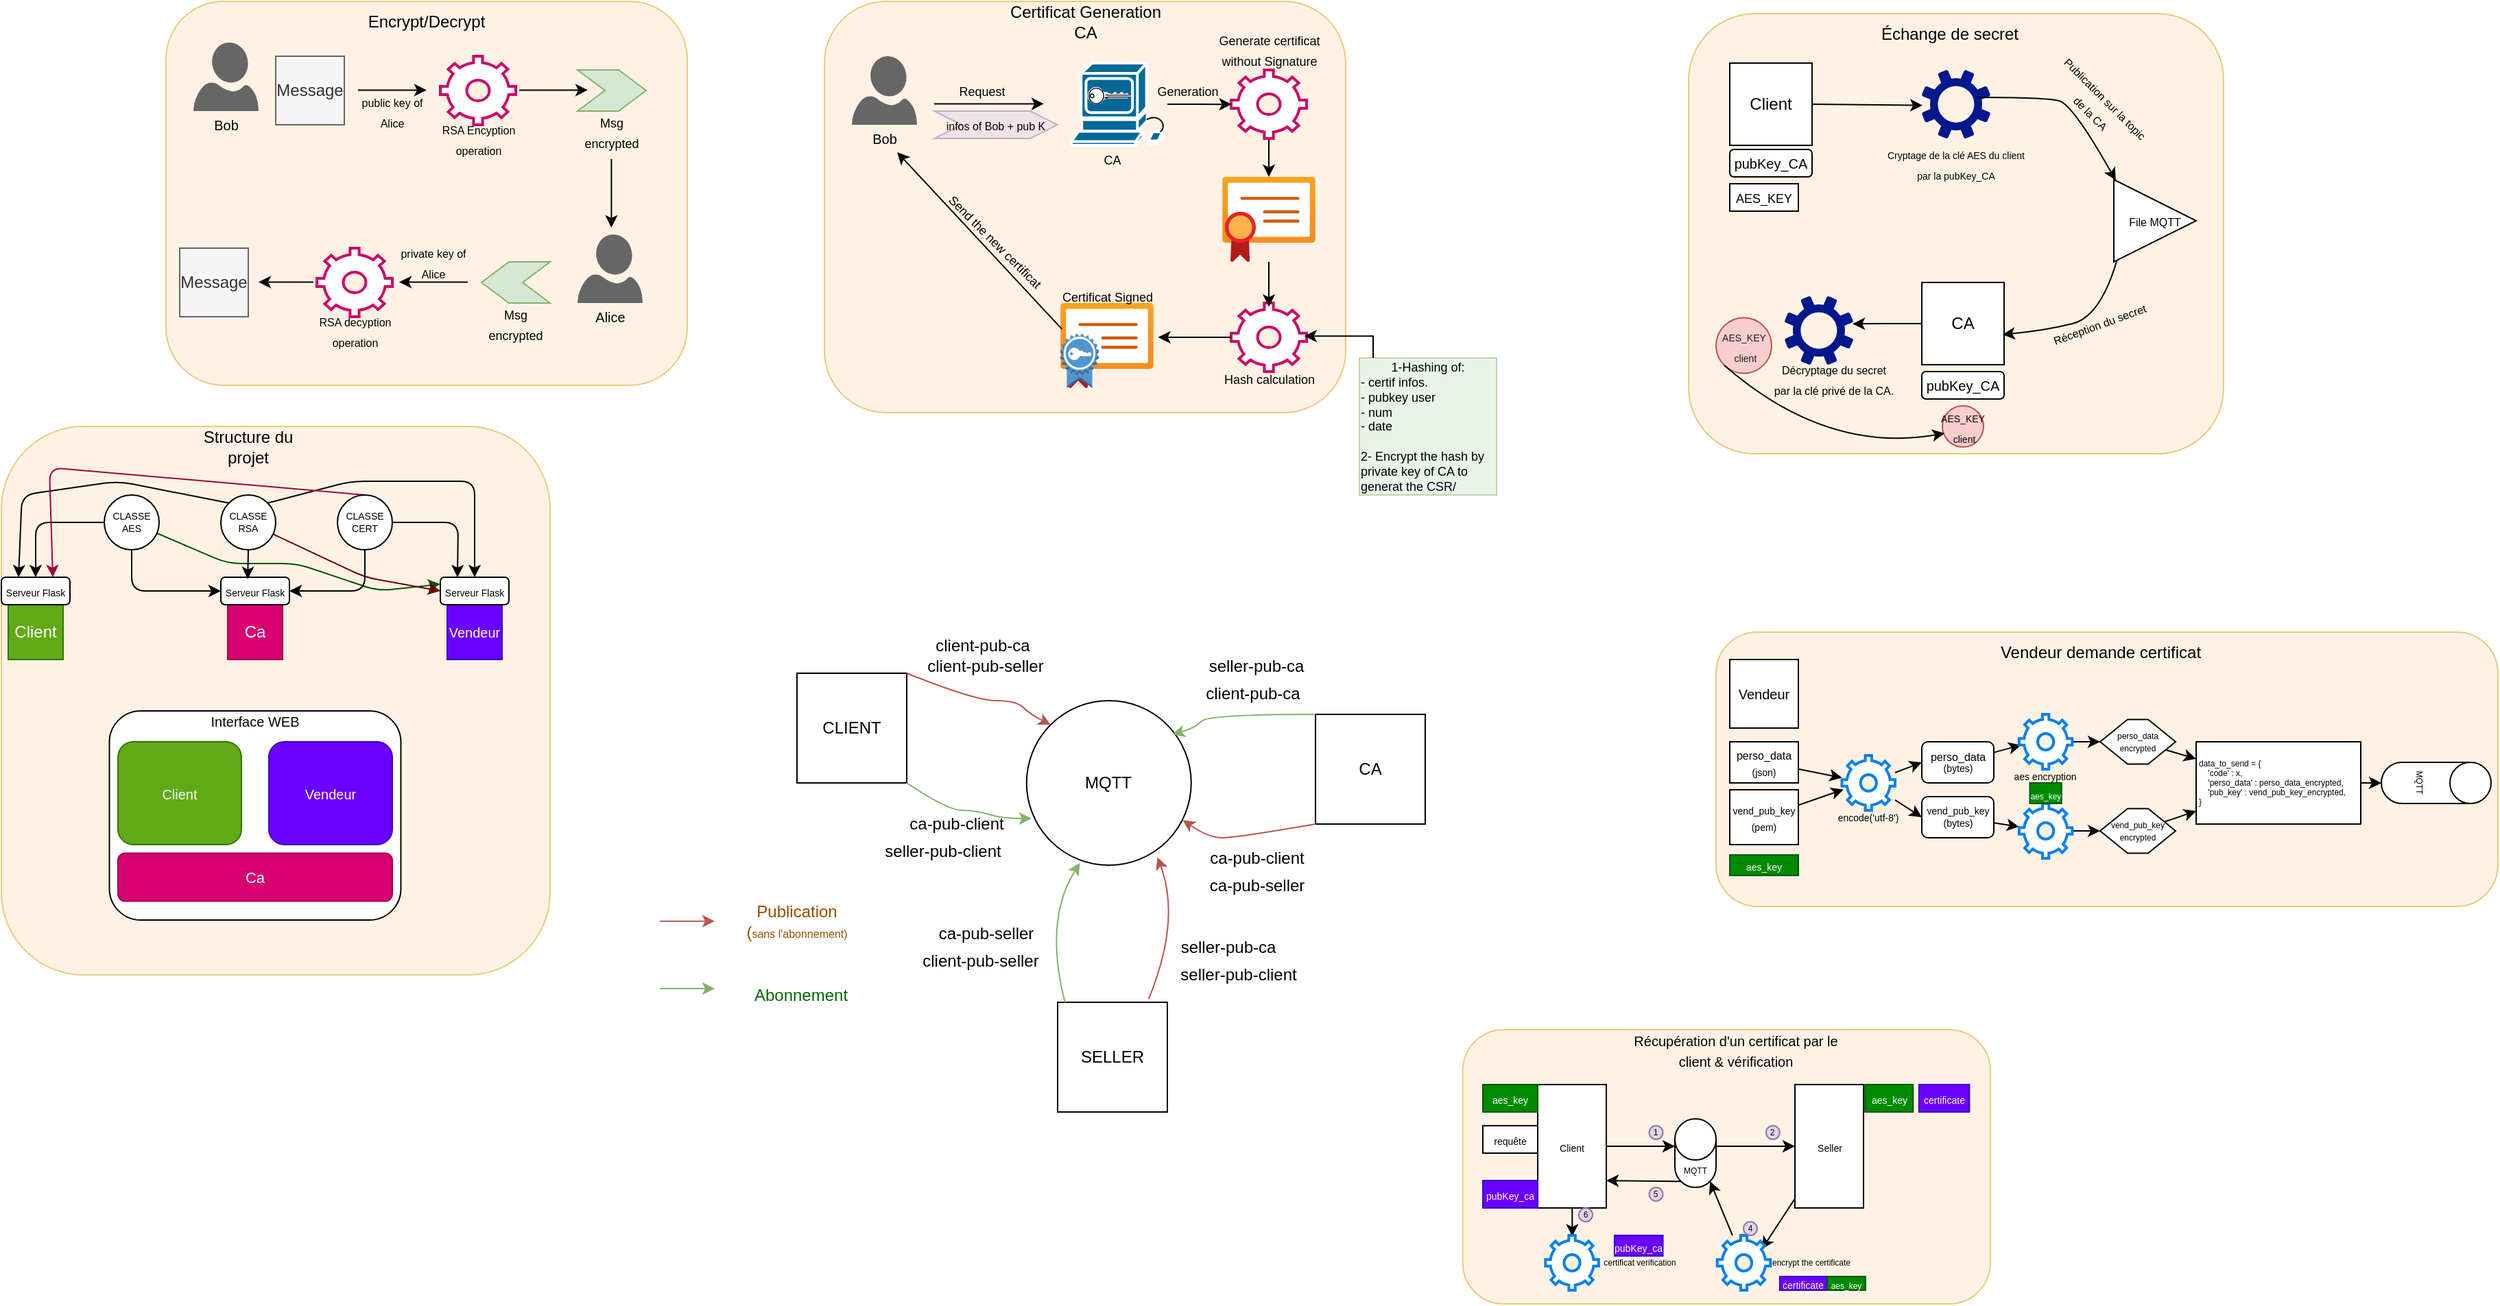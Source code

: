 <mxfile>
    <diagram name="Page-1" id="i0Og0DgrA8-Swl__wC8m">
        <mxGraphModel dx="571" dy="392" grid="1" gridSize="10" guides="1" tooltips="1" connect="1" arrows="1" fold="1" page="1" pageScale="1" pageWidth="850" pageHeight="1100" math="0" shadow="0">
            <root>
                <mxCell id="0"/>
                <mxCell id="1" parent="0"/>
                <mxCell id="gQTu4yViG4mN7dmzVnCT-1" value="" style="rounded=1;whiteSpace=wrap;html=1;fillColor=#ffe6cc;strokeColor=#d79b00;opacity=50;" parent="1" vertex="1">
                    <mxGeometry x="160" y="80" width="380" height="280" as="geometry"/>
                </mxCell>
                <mxCell id="gQTu4yViG4mN7dmzVnCT-2" value="Encrypt/Decrypt" style="text;html=1;align=center;verticalAlign=middle;whiteSpace=wrap;rounded=0;" parent="1" vertex="1">
                    <mxGeometry x="305" y="80" width="90" height="30" as="geometry"/>
                </mxCell>
                <mxCell id="gQTu4yViG4mN7dmzVnCT-7" value="" style="group" parent="1" vertex="1" connectable="0">
                    <mxGeometry x="460" y="250" width="47.5" height="70" as="geometry"/>
                </mxCell>
                <mxCell id="gQTu4yViG4mN7dmzVnCT-3" value="" style="verticalLabelPosition=bottom;html=1;verticalAlign=top;align=center;strokeColor=none;fillColor=#666666;shape=mxgraph.azure.user;" parent="gQTu4yViG4mN7dmzVnCT-7" vertex="1">
                    <mxGeometry width="47.5" height="50" as="geometry"/>
                </mxCell>
                <mxCell id="gQTu4yViG4mN7dmzVnCT-6" value="&lt;font style=&quot;font-size: 10px;&quot;&gt;Alice&lt;/font&gt;" style="text;html=1;align=center;verticalAlign=middle;whiteSpace=wrap;rounded=0;" parent="gQTu4yViG4mN7dmzVnCT-7" vertex="1">
                    <mxGeometry x="11" y="50" width="26.25" height="20" as="geometry"/>
                </mxCell>
                <mxCell id="gQTu4yViG4mN7dmzVnCT-8" value="" style="group" parent="1" vertex="1" connectable="0">
                    <mxGeometry x="180" y="110" width="47.5" height="70" as="geometry"/>
                </mxCell>
                <mxCell id="gQTu4yViG4mN7dmzVnCT-4" value="" style="verticalLabelPosition=bottom;html=1;verticalAlign=top;align=center;strokeColor=none;fillColor=#666666;shape=mxgraph.azure.user;" parent="gQTu4yViG4mN7dmzVnCT-8" vertex="1">
                    <mxGeometry width="47.5" height="50" as="geometry"/>
                </mxCell>
                <mxCell id="gQTu4yViG4mN7dmzVnCT-5" value="&lt;font style=&quot;font-size: 10px;&quot;&gt;Bob&lt;/font&gt;" style="text;html=1;align=center;verticalAlign=middle;whiteSpace=wrap;rounded=0;" parent="gQTu4yViG4mN7dmzVnCT-8" vertex="1">
                    <mxGeometry x="10.63" y="50" width="26.25" height="20" as="geometry"/>
                </mxCell>
                <mxCell id="gQTu4yViG4mN7dmzVnCT-12" value="Message" style="whiteSpace=wrap;html=1;aspect=fixed;fillColor=#f5f5f5;fontColor=#333333;strokeColor=#666666;" parent="1" vertex="1">
                    <mxGeometry x="240" y="120" width="50" height="50" as="geometry"/>
                </mxCell>
                <mxCell id="gQTu4yViG4mN7dmzVnCT-13" value="" style="endArrow=classic;html=1;rounded=0;" parent="1" edge="1">
                    <mxGeometry width="50" height="50" relative="1" as="geometry">
                        <mxPoint x="300" y="144.71" as="sourcePoint"/>
                        <mxPoint x="350" y="144.71" as="targetPoint"/>
                    </mxGeometry>
                </mxCell>
                <mxCell id="gQTu4yViG4mN7dmzVnCT-16" value="&lt;font style=&quot;font-size: 8px;&quot;&gt;public key of Alice&lt;/font&gt;" style="text;html=1;align=center;verticalAlign=middle;whiteSpace=wrap;rounded=0;" parent="1" vertex="1">
                    <mxGeometry x="300" y="150" width="50" height="20" as="geometry"/>
                </mxCell>
                <mxCell id="gQTu4yViG4mN7dmzVnCT-17" value="" style="html=1;verticalLabelPosition=bottom;align=center;labelBackgroundColor=#ffffff;verticalAlign=top;strokeWidth=2;strokeColor=#CC0066;shadow=0;dashed=0;shape=mxgraph.ios7.icons.settings;" parent="1" vertex="1">
                    <mxGeometry x="360" y="120" width="55" height="50" as="geometry"/>
                </mxCell>
                <mxCell id="gQTu4yViG4mN7dmzVnCT-18" value="&lt;font style=&quot;font-size: 8px;&quot;&gt;RSA Encyption&lt;/font&gt;&lt;div&gt;&lt;font style=&quot;font-size: 8px;&quot;&gt;operation&lt;/font&gt;&lt;/div&gt;" style="text;html=1;align=center;verticalAlign=middle;whiteSpace=wrap;rounded=0;" parent="1" vertex="1">
                    <mxGeometry x="357.5" y="170" width="60" height="20" as="geometry"/>
                </mxCell>
                <mxCell id="gQTu4yViG4mN7dmzVnCT-19" value="" style="shape=step;perimeter=stepPerimeter;whiteSpace=wrap;html=1;fixedSize=1;fillColor=#d5e8d4;strokeColor=#82b366;" parent="1" vertex="1">
                    <mxGeometry x="460" y="130" width="50" height="30" as="geometry"/>
                </mxCell>
                <mxCell id="gQTu4yViG4mN7dmzVnCT-20" value="" style="endArrow=classic;html=1;rounded=0;" parent="1" edge="1">
                    <mxGeometry width="50" height="50" relative="1" as="geometry">
                        <mxPoint x="417.5" y="144.71" as="sourcePoint"/>
                        <mxPoint x="467.5" y="144.71" as="targetPoint"/>
                    </mxGeometry>
                </mxCell>
                <mxCell id="gQTu4yViG4mN7dmzVnCT-21" value="&lt;font style=&quot;font-size: 9px;&quot;&gt;Msg encrypted&lt;/font&gt;" style="text;html=1;align=center;verticalAlign=middle;whiteSpace=wrap;rounded=0;" parent="1" vertex="1">
                    <mxGeometry x="460" y="160" width="50" height="30" as="geometry"/>
                </mxCell>
                <mxCell id="gQTu4yViG4mN7dmzVnCT-23" value="" style="endArrow=classic;html=1;rounded=0;" parent="1" edge="1">
                    <mxGeometry width="50" height="50" relative="1" as="geometry">
                        <mxPoint x="484.71" y="195" as="sourcePoint"/>
                        <mxPoint x="484.71" y="245" as="targetPoint"/>
                    </mxGeometry>
                </mxCell>
                <mxCell id="gQTu4yViG4mN7dmzVnCT-24" value="" style="shape=step;perimeter=stepPerimeter;whiteSpace=wrap;html=1;fixedSize=1;fillColor=#d5e8d4;strokeColor=#82b366;rotation=-180;" parent="1" vertex="1">
                    <mxGeometry x="390" y="270" width="50" height="30" as="geometry"/>
                </mxCell>
                <mxCell id="gQTu4yViG4mN7dmzVnCT-25" value="&lt;font style=&quot;font-size: 9px;&quot;&gt;Msg encrypted&lt;/font&gt;" style="text;html=1;align=center;verticalAlign=middle;whiteSpace=wrap;rounded=0;" parent="1" vertex="1">
                    <mxGeometry x="390" y="300" width="50" height="30" as="geometry"/>
                </mxCell>
                <mxCell id="gQTu4yViG4mN7dmzVnCT-26" value="" style="endArrow=classic;html=1;rounded=0;" parent="1" edge="1">
                    <mxGeometry width="50" height="50" relative="1" as="geometry">
                        <mxPoint x="380" y="284.71" as="sourcePoint"/>
                        <mxPoint x="330" y="284.71" as="targetPoint"/>
                    </mxGeometry>
                </mxCell>
                <mxCell id="gQTu4yViG4mN7dmzVnCT-27" value="&lt;font style=&quot;font-size: 8px;&quot;&gt;private key of Alice&lt;/font&gt;" style="text;html=1;align=center;verticalAlign=middle;whiteSpace=wrap;rounded=0;" parent="1" vertex="1">
                    <mxGeometry x="330" y="260" width="50" height="20" as="geometry"/>
                </mxCell>
                <mxCell id="gQTu4yViG4mN7dmzVnCT-28" value="" style="html=1;verticalLabelPosition=bottom;align=center;labelBackgroundColor=#ffffff;verticalAlign=top;strokeWidth=2;strokeColor=#CC0066;shadow=0;dashed=0;shape=mxgraph.ios7.icons.settings;" parent="1" vertex="1">
                    <mxGeometry x="270" y="260" width="55" height="50" as="geometry"/>
                </mxCell>
                <mxCell id="gQTu4yViG4mN7dmzVnCT-29" value="&lt;font style=&quot;font-size: 8px;&quot;&gt;RSA decyption&lt;/font&gt;&lt;div&gt;&lt;font style=&quot;font-size: 8px;&quot;&gt;operation&lt;/font&gt;&lt;/div&gt;" style="text;html=1;align=center;verticalAlign=middle;whiteSpace=wrap;rounded=0;" parent="1" vertex="1">
                    <mxGeometry x="267.5" y="310" width="60" height="20" as="geometry"/>
                </mxCell>
                <mxCell id="gQTu4yViG4mN7dmzVnCT-30" value="Message" style="whiteSpace=wrap;html=1;aspect=fixed;fillColor=#f5f5f5;fontColor=#333333;strokeColor=#666666;" parent="1" vertex="1">
                    <mxGeometry x="170" y="260" width="50" height="50" as="geometry"/>
                </mxCell>
                <mxCell id="gQTu4yViG4mN7dmzVnCT-31" value="" style="endArrow=classic;html=1;rounded=0;" parent="1" edge="1">
                    <mxGeometry width="50" height="50" relative="1" as="geometry">
                        <mxPoint x="267.5" y="284.71" as="sourcePoint"/>
                        <mxPoint x="227.5" y="284.71" as="targetPoint"/>
                    </mxGeometry>
                </mxCell>
                <mxCell id="gQTu4yViG4mN7dmzVnCT-32" value="" style="rounded=1;whiteSpace=wrap;html=1;fillColor=#ffe6cc;strokeColor=#d79b00;opacity=50;" parent="1" vertex="1">
                    <mxGeometry x="640" y="80" width="380" height="300" as="geometry"/>
                </mxCell>
                <mxCell id="gQTu4yViG4mN7dmzVnCT-33" value="Certificat Generation&lt;div&gt;CA&lt;/div&gt;" style="text;html=1;align=center;verticalAlign=middle;whiteSpace=wrap;rounded=0;" parent="1" vertex="1">
                    <mxGeometry x="767.5" y="80" width="125" height="30" as="geometry"/>
                </mxCell>
                <mxCell id="gQTu4yViG4mN7dmzVnCT-36" value="" style="group" parent="1" vertex="1" connectable="0">
                    <mxGeometry x="660" y="120" width="47.5" height="70" as="geometry"/>
                </mxCell>
                <mxCell id="gQTu4yViG4mN7dmzVnCT-37" value="" style="verticalLabelPosition=bottom;html=1;verticalAlign=top;align=center;strokeColor=none;fillColor=#666666;shape=mxgraph.azure.user;" parent="gQTu4yViG4mN7dmzVnCT-36" vertex="1">
                    <mxGeometry width="47.5" height="50" as="geometry"/>
                </mxCell>
                <mxCell id="gQTu4yViG4mN7dmzVnCT-38" value="&lt;font style=&quot;font-size: 10px;&quot;&gt;Bob&lt;/font&gt;" style="text;html=1;align=center;verticalAlign=middle;whiteSpace=wrap;rounded=0;" parent="gQTu4yViG4mN7dmzVnCT-36" vertex="1">
                    <mxGeometry x="10.63" y="50" width="26.25" height="20" as="geometry"/>
                </mxCell>
                <mxCell id="gQTu4yViG4mN7dmzVnCT-39" value="" style="endArrow=classic;html=1;rounded=0;" parent="1" edge="1">
                    <mxGeometry width="50" height="50" relative="1" as="geometry">
                        <mxPoint x="720" y="154.71" as="sourcePoint"/>
                        <mxPoint x="800" y="154.71" as="targetPoint"/>
                    </mxGeometry>
                </mxCell>
                <mxCell id="gQTu4yViG4mN7dmzVnCT-41" value="&lt;font style=&quot;font-size: 9px;&quot;&gt;Request&lt;/font&gt;" style="text;html=1;align=center;verticalAlign=middle;whiteSpace=wrap;rounded=0;" parent="1" vertex="1">
                    <mxGeometry x="730" y="140" width="50" height="10" as="geometry"/>
                </mxCell>
                <mxCell id="gQTu4yViG4mN7dmzVnCT-42" value="&lt;font style=&quot;font-size: 8px;&quot;&gt;infos of Bob + pub K&lt;/font&gt;" style="shape=step;perimeter=stepPerimeter;whiteSpace=wrap;html=1;fixedSize=1;fillColor=#e1d5e7;strokeColor=#9673a6;opacity=50;" parent="1" vertex="1">
                    <mxGeometry x="720" y="160" width="90" height="20" as="geometry"/>
                </mxCell>
                <mxCell id="gQTu4yViG4mN7dmzVnCT-44" value="" style="group" parent="1" vertex="1" connectable="0">
                    <mxGeometry x="820" y="125" width="70" height="75" as="geometry"/>
                </mxCell>
                <mxCell id="gQTu4yViG4mN7dmzVnCT-35" value="" style="shape=mxgraph.cisco.misc.cisco_ca;html=1;pointerEvents=1;dashed=0;fillColor=#036897;strokeColor=#ffffff;strokeWidth=2;verticalLabelPosition=bottom;verticalAlign=top;align=center;outlineConnect=0;" parent="gQTu4yViG4mN7dmzVnCT-44" vertex="1">
                    <mxGeometry width="70" height="60" as="geometry"/>
                </mxCell>
                <mxCell id="gQTu4yViG4mN7dmzVnCT-43" value="&lt;font style=&quot;font-size: 9px;&quot;&gt;CA&lt;/font&gt;" style="text;html=1;align=center;verticalAlign=middle;whiteSpace=wrap;rounded=0;" parent="gQTu4yViG4mN7dmzVnCT-44" vertex="1">
                    <mxGeometry x="20" y="65" width="20" height="10" as="geometry"/>
                </mxCell>
                <mxCell id="gQTu4yViG4mN7dmzVnCT-45" value="" style="image;aspect=fixed;html=1;points=[];align=center;fontSize=12;image=img/lib/azure2/app_services/App_Service_Certificates.svg;" parent="1" vertex="1">
                    <mxGeometry x="930" y="208" width="68" height="62" as="geometry"/>
                </mxCell>
                <mxCell id="gQTu4yViG4mN7dmzVnCT-47" value="&lt;font style=&quot;font-size: 9px;&quot;&gt;Generation&lt;/font&gt;" style="text;html=1;align=center;verticalAlign=middle;whiteSpace=wrap;rounded=0;" parent="1" vertex="1">
                    <mxGeometry x="880" y="140" width="50" height="10" as="geometry"/>
                </mxCell>
                <mxCell id="gQTu4yViG4mN7dmzVnCT-52" style="edgeStyle=orthogonalEdgeStyle;rounded=0;orthogonalLoop=1;jettySize=auto;html=1;" parent="1" source="gQTu4yViG4mN7dmzVnCT-48" target="gQTu4yViG4mN7dmzVnCT-45" edge="1">
                    <mxGeometry relative="1" as="geometry"/>
                </mxCell>
                <mxCell id="gQTu4yViG4mN7dmzVnCT-48" value="" style="html=1;verticalLabelPosition=bottom;align=center;labelBackgroundColor=#ffffff;verticalAlign=top;strokeWidth=2;strokeColor=#CC0066;shadow=0;dashed=0;shape=mxgraph.ios7.icons.settings;" parent="1" vertex="1">
                    <mxGeometry x="936.5" y="130" width="55" height="50" as="geometry"/>
                </mxCell>
                <mxCell id="gQTu4yViG4mN7dmzVnCT-49" value="&lt;font style=&quot;font-size: 9px;&quot;&gt;Generate certificat without Signature&lt;/font&gt;" style="text;html=1;align=center;verticalAlign=middle;whiteSpace=wrap;rounded=0;" parent="1" vertex="1">
                    <mxGeometry x="922.63" y="110" width="82.75" height="10" as="geometry"/>
                </mxCell>
                <mxCell id="gQTu4yViG4mN7dmzVnCT-53" style="edgeStyle=orthogonalEdgeStyle;rounded=0;orthogonalLoop=1;jettySize=auto;html=1;entryX=0.006;entryY=0.502;entryDx=0;entryDy=0;entryPerimeter=0;" parent="1" source="gQTu4yViG4mN7dmzVnCT-35" target="gQTu4yViG4mN7dmzVnCT-48" edge="1">
                    <mxGeometry relative="1" as="geometry"/>
                </mxCell>
                <mxCell id="gQTu4yViG4mN7dmzVnCT-55" value="" style="html=1;verticalLabelPosition=bottom;align=center;labelBackgroundColor=#ffffff;verticalAlign=top;strokeWidth=2;strokeColor=#CC0066;shadow=0;dashed=0;shape=mxgraph.ios7.icons.settings;" parent="1" vertex="1">
                    <mxGeometry x="936.5" y="300" width="55" height="50" as="geometry"/>
                </mxCell>
                <mxCell id="gQTu4yViG4mN7dmzVnCT-56" style="edgeStyle=orthogonalEdgeStyle;rounded=0;orthogonalLoop=1;jettySize=auto;html=1;entryX=0.501;entryY=0.054;entryDx=0;entryDy=0;entryPerimeter=0;" parent="1" source="gQTu4yViG4mN7dmzVnCT-45" target="gQTu4yViG4mN7dmzVnCT-55" edge="1">
                    <mxGeometry relative="1" as="geometry"/>
                </mxCell>
                <mxCell id="gQTu4yViG4mN7dmzVnCT-57" value="&lt;font style=&quot;font-size: 9px;&quot;&gt;Hash calculation&lt;/font&gt;" style="text;html=1;align=center;verticalAlign=middle;whiteSpace=wrap;rounded=0;" parent="1" vertex="1">
                    <mxGeometry x="922.63" y="350" width="82.75" height="10" as="geometry"/>
                </mxCell>
                <mxCell id="gQTu4yViG4mN7dmzVnCT-59" style="edgeStyle=orthogonalEdgeStyle;rounded=0;orthogonalLoop=1;jettySize=auto;html=1;entryX=1.048;entryY=0.403;entryDx=0;entryDy=0;entryPerimeter=0;" parent="1" source="gQTu4yViG4mN7dmzVnCT-55" target="gQTu4yViG4mN7dmzVnCT-58" edge="1">
                    <mxGeometry relative="1" as="geometry"/>
                </mxCell>
                <mxCell id="gQTu4yViG4mN7dmzVnCT-61" value="" style="group" parent="1" vertex="1" connectable="0">
                    <mxGeometry x="812" y="300" width="68" height="62" as="geometry"/>
                </mxCell>
                <mxCell id="gQTu4yViG4mN7dmzVnCT-58" value="" style="image;aspect=fixed;html=1;points=[];align=center;fontSize=12;image=img/lib/azure2/app_services/App_Service_Certificates.svg;" parent="gQTu4yViG4mN7dmzVnCT-61" vertex="1">
                    <mxGeometry width="68" height="62" as="geometry"/>
                </mxCell>
                <mxCell id="gQTu4yViG4mN7dmzVnCT-60" value="" style="outlineConnect=0;dashed=0;verticalLabelPosition=bottom;verticalAlign=top;align=center;html=1;shape=mxgraph.aws3.certificate;fillColor=#5294CF;gradientColor=none;" parent="gQTu4yViG4mN7dmzVnCT-61" vertex="1">
                    <mxGeometry y="22" width="28" height="40" as="geometry"/>
                </mxCell>
                <mxCell id="gQTu4yViG4mN7dmzVnCT-62" value="&lt;font style=&quot;font-size: 9px;&quot;&gt;Certificat Signed&lt;/font&gt;" style="text;html=1;align=center;verticalAlign=middle;whiteSpace=wrap;rounded=0;" parent="1" vertex="1">
                    <mxGeometry x="804.63" y="290" width="82.75" height="10" as="geometry"/>
                </mxCell>
                <mxCell id="gQTu4yViG4mN7dmzVnCT-63" value="" style="whiteSpace=wrap;html=1;aspect=fixed;fillColor=#d5e8d4;strokeColor=#82b366;opacity=50;align=left;" parent="1" vertex="1">
                    <mxGeometry x="1030" y="340" width="100" height="100" as="geometry"/>
                </mxCell>
                <mxCell id="gQTu4yViG4mN7dmzVnCT-64" style="edgeStyle=orthogonalEdgeStyle;rounded=0;orthogonalLoop=1;jettySize=auto;html=1;entryX=0.971;entryY=0.482;entryDx=0;entryDy=0;entryPerimeter=0;" parent="1" source="gQTu4yViG4mN7dmzVnCT-63" target="gQTu4yViG4mN7dmzVnCT-55" edge="1">
                    <mxGeometry relative="1" as="geometry">
                        <Array as="points">
                            <mxPoint x="1040" y="324"/>
                        </Array>
                    </mxGeometry>
                </mxCell>
                <mxCell id="gQTu4yViG4mN7dmzVnCT-65" value="&lt;font style=&quot;text-align: left; font-size: 9px;&quot;&gt;1-Hashing of:&lt;/font&gt;&lt;div style=&quot;text-align: left; font-size: 9px;&quot;&gt;- certif infos.&lt;/div&gt;&lt;div style=&quot;text-align: left; font-size: 9px;&quot;&gt;- pubkey user&lt;/div&gt;&lt;div style=&quot;text-align: left; font-size: 9px;&quot;&gt;- num&lt;/div&gt;&lt;div style=&quot;text-align: left; font-size: 9px;&quot;&gt;- date&lt;/div&gt;&lt;div style=&quot;text-align: left; font-size: 9px;&quot;&gt;&amp;nbsp; &amp;nbsp; &amp;nbsp; &amp;nbsp;&lt;/div&gt;&lt;div style=&quot;text-align: left; font-size: 9px;&quot;&gt;2- Encrypt the hash by private key of CA to generat the CSR/&lt;/div&gt;&lt;div style=&quot;text-align: left; font-size: 11px;&quot;&gt;&lt;br&gt;&lt;/div&gt;" style="text;html=1;align=center;verticalAlign=middle;whiteSpace=wrap;rounded=0;" parent="1" vertex="1">
                    <mxGeometry x="1030" y="360" width="100" height="70" as="geometry"/>
                </mxCell>
                <mxCell id="gQTu4yViG4mN7dmzVnCT-66" value="" style="endArrow=classic;html=1;rounded=0;exitX=0.016;exitY=0.306;exitDx=0;exitDy=0;exitPerimeter=0;" parent="1" source="gQTu4yViG4mN7dmzVnCT-58" target="gQTu4yViG4mN7dmzVnCT-38" edge="1">
                    <mxGeometry width="50" height="50" relative="1" as="geometry">
                        <mxPoint x="860" y="310" as="sourcePoint"/>
                        <mxPoint x="910" y="260" as="targetPoint"/>
                    </mxGeometry>
                </mxCell>
                <mxCell id="gQTu4yViG4mN7dmzVnCT-67" value="&lt;font style=&quot;font-size: 9px;&quot;&gt;Send the new certificat&lt;/font&gt;" style="text;html=1;align=center;verticalAlign=middle;whiteSpace=wrap;rounded=0;rotation=45;" parent="1" vertex="1">
                    <mxGeometry x="715" y="250" width="100" height="10" as="geometry"/>
                </mxCell>
                <mxCell id="5gR2oAT6C9rojTBFEBbr-8" value="CLIENT" style="whiteSpace=wrap;html=1;aspect=fixed;" parent="1" vertex="1">
                    <mxGeometry x="620" y="570" width="80" height="80" as="geometry"/>
                </mxCell>
                <mxCell id="5gR2oAT6C9rojTBFEBbr-9" value="SELLER" style="whiteSpace=wrap;html=1;aspect=fixed;" parent="1" vertex="1">
                    <mxGeometry x="810" y="810" width="80" height="80" as="geometry"/>
                </mxCell>
                <mxCell id="5gR2oAT6C9rojTBFEBbr-10" value="CA" style="whiteSpace=wrap;html=1;aspect=fixed;" parent="1" vertex="1">
                    <mxGeometry x="998" y="600" width="80" height="80" as="geometry"/>
                </mxCell>
                <mxCell id="5gR2oAT6C9rojTBFEBbr-11" value="MQTT" style="ellipse;whiteSpace=wrap;html=1;aspect=fixed;" parent="1" vertex="1">
                    <mxGeometry x="787.38" y="590" width="120" height="120" as="geometry"/>
                </mxCell>
                <mxCell id="5gR2oAT6C9rojTBFEBbr-12" value="" style="curved=1;endArrow=classic;html=1;rounded=0;exitX=1;exitY=0;exitDx=0;exitDy=0;entryX=0;entryY=0;entryDx=0;entryDy=0;fillColor=#f8cecc;strokeColor=#b85450;" parent="1" source="5gR2oAT6C9rojTBFEBbr-8" target="5gR2oAT6C9rojTBFEBbr-11" edge="1">
                    <mxGeometry width="50" height="50" relative="1" as="geometry">
                        <mxPoint x="850" y="620" as="sourcePoint"/>
                        <mxPoint x="900" y="570" as="targetPoint"/>
                        <Array as="points">
                            <mxPoint x="750" y="590"/>
                            <mxPoint x="780" y="590"/>
                            <mxPoint x="790" y="600"/>
                        </Array>
                    </mxGeometry>
                </mxCell>
                <mxCell id="5gR2oAT6C9rojTBFEBbr-13" value="client-pub-seller" style="text;html=1;align=center;verticalAlign=middle;whiteSpace=wrap;rounded=0;" parent="1" vertex="1">
                    <mxGeometry x="705" y="550" width="105" height="30" as="geometry"/>
                </mxCell>
                <mxCell id="5gR2oAT6C9rojTBFEBbr-14" value="" style="curved=1;endArrow=classic;html=1;rounded=0;exitX=1;exitY=1;exitDx=0;exitDy=0;entryX=0.03;entryY=0.716;entryDx=0;entryDy=0;entryPerimeter=0;fillColor=#d5e8d4;strokeColor=#82b366;" parent="1" source="5gR2oAT6C9rojTBFEBbr-8" target="5gR2oAT6C9rojTBFEBbr-11" edge="1">
                    <mxGeometry width="50" height="50" relative="1" as="geometry">
                        <mxPoint x="740" y="720" as="sourcePoint"/>
                        <mxPoint x="790" y="670" as="targetPoint"/>
                        <Array as="points">
                            <mxPoint x="730" y="670"/>
                            <mxPoint x="750" y="670"/>
                            <mxPoint x="770" y="676"/>
                        </Array>
                    </mxGeometry>
                </mxCell>
                <mxCell id="5gR2oAT6C9rojTBFEBbr-16" value="" style="curved=1;endArrow=classic;html=1;rounded=0;exitX=0;exitY=0;exitDx=0;exitDy=0;entryX=0.886;entryY=0.206;entryDx=0;entryDy=0;fillColor=#d5e8d4;strokeColor=#82b366;entryPerimeter=0;" parent="1" source="5gR2oAT6C9rojTBFEBbr-10" target="5gR2oAT6C9rojTBFEBbr-11" edge="1">
                    <mxGeometry width="50" height="50" relative="1" as="geometry">
                        <mxPoint x="850" y="680" as="sourcePoint"/>
                        <mxPoint x="900" y="630" as="targetPoint"/>
                        <Array as="points">
                            <mxPoint x="920" y="600"/>
                            <mxPoint x="910" y="610"/>
                        </Array>
                    </mxGeometry>
                </mxCell>
                <mxCell id="5gR2oAT6C9rojTBFEBbr-17" value="client-pub-ca" style="text;html=1;align=center;verticalAlign=middle;whiteSpace=wrap;rounded=0;" parent="1" vertex="1">
                    <mxGeometry x="915" y="570" width="75" height="30" as="geometry"/>
                </mxCell>
                <mxCell id="5gR2oAT6C9rojTBFEBbr-19" value="" style="curved=1;endArrow=classic;html=1;rounded=0;exitX=0;exitY=1;exitDx=0;exitDy=0;entryX=0.949;entryY=0.726;entryDx=0;entryDy=0;fillColor=#f8cecc;strokeColor=#b85450;entryPerimeter=0;" parent="1" source="5gR2oAT6C9rojTBFEBbr-10" target="5gR2oAT6C9rojTBFEBbr-11" edge="1">
                    <mxGeometry width="50" height="50" relative="1" as="geometry">
                        <mxPoint x="980" y="620" as="sourcePoint"/>
                        <mxPoint x="881" y="639" as="targetPoint"/>
                        <Array as="points">
                            <mxPoint x="940" y="690"/>
                            <mxPoint x="920" y="690"/>
                        </Array>
                    </mxGeometry>
                </mxCell>
                <mxCell id="5gR2oAT6C9rojTBFEBbr-21" value="ca-pub-client" style="text;html=1;align=center;verticalAlign=middle;whiteSpace=wrap;rounded=0;" parent="1" vertex="1">
                    <mxGeometry x="918.88" y="690" width="72.62" height="30" as="geometry"/>
                </mxCell>
                <mxCell id="5gR2oAT6C9rojTBFEBbr-22" value="" style="endArrow=classic;html=1;rounded=0;fillColor=#f8cecc;strokeColor=#b85450;" parent="1" edge="1">
                    <mxGeometry width="50" height="50" relative="1" as="geometry">
                        <mxPoint x="520" y="750.82" as="sourcePoint"/>
                        <mxPoint x="560" y="750.82" as="targetPoint"/>
                    </mxGeometry>
                </mxCell>
                <mxCell id="5gR2oAT6C9rojTBFEBbr-24" value="&lt;font color=&quot;#994c00&quot;&gt;Publication (&lt;font style=&quot;font-size: 8px;&quot;&gt;sans&amp;nbsp;l'abonnement)&lt;/font&gt;&lt;/font&gt;" style="text;html=1;align=center;verticalAlign=middle;whiteSpace=wrap;rounded=0;" parent="1" vertex="1">
                    <mxGeometry x="560" y="736.25" width="120" height="30" as="geometry"/>
                </mxCell>
                <mxCell id="5gR2oAT6C9rojTBFEBbr-28" value="" style="endArrow=classic;html=1;rounded=0;fillColor=#d5e8d4;strokeColor=#82b366;" parent="1" edge="1">
                    <mxGeometry width="50" height="50" relative="1" as="geometry">
                        <mxPoint x="520" y="800" as="sourcePoint"/>
                        <mxPoint x="560" y="800" as="targetPoint"/>
                    </mxGeometry>
                </mxCell>
                <mxCell id="5gR2oAT6C9rojTBFEBbr-29" value="&lt;font color=&quot;#006600&quot;&gt;&amp;nbsp; Abonnement&lt;/font&gt;" style="text;html=1;align=center;verticalAlign=middle;whiteSpace=wrap;rounded=0;" parent="1" vertex="1">
                    <mxGeometry x="560" y="790" width="120" height="30" as="geometry"/>
                </mxCell>
                <mxCell id="5gR2oAT6C9rojTBFEBbr-30" value="ca-pub-client" style="text;html=1;align=center;verticalAlign=middle;whiteSpace=wrap;rounded=0;" parent="1" vertex="1">
                    <mxGeometry x="700" y="670" width="72.62" height="20" as="geometry"/>
                </mxCell>
                <mxCell id="5gR2oAT6C9rojTBFEBbr-31" value="" style="curved=1;endArrow=classic;html=1;rounded=0;entryX=0.324;entryY=0.986;entryDx=0;entryDy=0;entryPerimeter=0;exitX=0.067;exitY=0;exitDx=0;exitDy=0;exitPerimeter=0;fillColor=#d5e8d4;strokeColor=#82b366;" parent="1" source="5gR2oAT6C9rojTBFEBbr-9" target="5gR2oAT6C9rojTBFEBbr-11" edge="1">
                    <mxGeometry width="50" height="50" relative="1" as="geometry">
                        <mxPoint x="800" y="800" as="sourcePoint"/>
                        <mxPoint x="765" y="740" as="targetPoint"/>
                        <Array as="points">
                            <mxPoint x="800" y="750"/>
                        </Array>
                    </mxGeometry>
                </mxCell>
                <mxCell id="5gR2oAT6C9rojTBFEBbr-32" value="client-pub-ca" style="text;html=1;align=center;verticalAlign=middle;whiteSpace=wrap;rounded=0;" parent="1" vertex="1">
                    <mxGeometry x="713.75" y="540" width="82.5" height="20" as="geometry"/>
                </mxCell>
                <mxCell id="5gR2oAT6C9rojTBFEBbr-33" value="seller-pub-client" style="text;html=1;align=center;verticalAlign=middle;whiteSpace=wrap;rounded=0;" parent="1" vertex="1">
                    <mxGeometry x="664.76" y="690" width="122.62" height="20" as="geometry"/>
                </mxCell>
                <mxCell id="5gR2oAT6C9rojTBFEBbr-34" value="ca-pub-seller" style="text;html=1;align=center;verticalAlign=middle;whiteSpace=wrap;rounded=0;" parent="1" vertex="1">
                    <mxGeometry x="710" y="750" width="96.25" height="20" as="geometry"/>
                </mxCell>
                <mxCell id="5gR2oAT6C9rojTBFEBbr-35" value="" style="curved=1;endArrow=classic;html=1;rounded=0;entryX=0.795;entryY=0.952;entryDx=0;entryDy=0;entryPerimeter=0;fillColor=#f8cecc;strokeColor=#b85450;exitX=0.83;exitY=-0.03;exitDx=0;exitDy=0;exitPerimeter=0;" parent="1" source="5gR2oAT6C9rojTBFEBbr-9" target="5gR2oAT6C9rojTBFEBbr-11" edge="1">
                    <mxGeometry width="50" height="50" relative="1" as="geometry">
                        <mxPoint x="960" y="810" as="sourcePoint"/>
                        <mxPoint x="881.5" y="802" as="targetPoint"/>
                        <Array as="points">
                            <mxPoint x="900" y="750"/>
                        </Array>
                    </mxGeometry>
                </mxCell>
                <mxCell id="5gR2oAT6C9rojTBFEBbr-36" value="seller-pub-ca" style="text;html=1;align=center;verticalAlign=middle;whiteSpace=wrap;rounded=0;" parent="1" vertex="1">
                    <mxGeometry x="892.5" y="760" width="82.5" height="20" as="geometry"/>
                </mxCell>
                <mxCell id="5gR2oAT6C9rojTBFEBbr-37" value="client-pub-seller" style="text;html=1;align=center;verticalAlign=middle;whiteSpace=wrap;rounded=0;" parent="1" vertex="1">
                    <mxGeometry x="710" y="770" width="87.5" height="20" as="geometry"/>
                </mxCell>
                <mxCell id="5gR2oAT6C9rojTBFEBbr-38" value="seller-pub-client" style="text;html=1;align=center;verticalAlign=middle;whiteSpace=wrap;rounded=0;" parent="1" vertex="1">
                    <mxGeometry x="892.5" y="780" width="97.5" height="20" as="geometry"/>
                </mxCell>
                <mxCell id="oeSWqRF_AAphB3_J80KV-8" value="" style="rounded=1;whiteSpace=wrap;html=1;fillColor=#ffe6cc;strokeColor=#d79b00;opacity=50;" parent="1" vertex="1">
                    <mxGeometry x="1270" y="89" width="390" height="321" as="geometry"/>
                </mxCell>
                <mxCell id="oeSWqRF_AAphB3_J80KV-9" value="Échange de secret" style="text;html=1;align=center;verticalAlign=middle;whiteSpace=wrap;rounded=0;" parent="1" vertex="1">
                    <mxGeometry x="1397.5" y="89" width="125" height="30" as="geometry"/>
                </mxCell>
                <mxCell id="oeSWqRF_AAphB3_J80KV-10" value="Client" style="whiteSpace=wrap;html=1;aspect=fixed;" parent="1" vertex="1">
                    <mxGeometry x="1300" y="125" width="60" height="60" as="geometry"/>
                </mxCell>
                <mxCell id="oeSWqRF_AAphB3_J80KV-11" value="CA" style="whiteSpace=wrap;html=1;aspect=fixed;" parent="1" vertex="1">
                    <mxGeometry x="1440" y="285" width="60" height="60" as="geometry"/>
                </mxCell>
                <mxCell id="oeSWqRF_AAphB3_J80KV-12" value="&lt;font style=&quot;font-size: 10px;&quot;&gt;pubKey_CA&lt;/font&gt;" style="rounded=1;whiteSpace=wrap;html=1;" parent="1" vertex="1">
                    <mxGeometry x="1300" y="188" width="60" height="20" as="geometry"/>
                </mxCell>
                <mxCell id="oeSWqRF_AAphB3_J80KV-14" value="&lt;font style=&quot;font-size: 10px;&quot;&gt;pubKey_CA&lt;/font&gt;" style="rounded=1;whiteSpace=wrap;html=1;" parent="1" vertex="1">
                    <mxGeometry x="1440" y="350" width="60" height="20" as="geometry"/>
                </mxCell>
                <mxCell id="oeSWqRF_AAphB3_J80KV-15" value="&lt;font style=&quot;font-size: 9px;&quot;&gt;AES_KEY&lt;/font&gt;" style="rounded=0;whiteSpace=wrap;html=1;" parent="1" vertex="1">
                    <mxGeometry x="1300" y="213" width="50" height="20" as="geometry"/>
                </mxCell>
                <mxCell id="oeSWqRF_AAphB3_J80KV-16" value="" style="sketch=0;aspect=fixed;pointerEvents=1;shadow=0;dashed=0;html=1;strokeColor=none;labelPosition=center;verticalLabelPosition=bottom;verticalAlign=top;align=center;fillColor=#00188D;shape=mxgraph.mscae.enterprise.settings" parent="1" vertex="1">
                    <mxGeometry x="1440" y="130" width="50" height="50" as="geometry"/>
                </mxCell>
                <mxCell id="oeSWqRF_AAphB3_J80KV-17" value="&lt;font style=&quot;font-size: 7px;&quot;&gt;Cryptage de la clé AES du client par la pubKey_CA&lt;/font&gt;" style="text;html=1;align=center;verticalAlign=middle;whiteSpace=wrap;rounded=0;" parent="1" vertex="1">
                    <mxGeometry x="1411.25" y="183" width="107.5" height="30" as="geometry"/>
                </mxCell>
                <mxCell id="oeSWqRF_AAphB3_J80KV-18" value="" style="endArrow=classic;html=1;rounded=0;exitX=1;exitY=0.5;exitDx=0;exitDy=0;entryX=0.012;entryY=0.517;entryDx=0;entryDy=0;entryPerimeter=0;" parent="1" source="oeSWqRF_AAphB3_J80KV-10" target="oeSWqRF_AAphB3_J80KV-16" edge="1">
                    <mxGeometry width="50" height="50" relative="1" as="geometry">
                        <mxPoint x="1430" y="230" as="sourcePoint"/>
                        <mxPoint x="1480" y="180" as="targetPoint"/>
                    </mxGeometry>
                </mxCell>
                <mxCell id="oeSWqRF_AAphB3_J80KV-19" value="&lt;font style=&quot;font-size: 8px;&quot;&gt;File MQTT&lt;/font&gt;" style="triangle;whiteSpace=wrap;html=1;" parent="1" vertex="1">
                    <mxGeometry x="1580" y="210" width="60" height="60" as="geometry"/>
                </mxCell>
                <mxCell id="oeSWqRF_AAphB3_J80KV-20" value="" style="curved=1;endArrow=classic;html=1;rounded=0;entryX=0.023;entryY=0.01;entryDx=0;entryDy=0;entryPerimeter=0;" parent="1" target="oeSWqRF_AAphB3_J80KV-19" edge="1">
                    <mxGeometry width="50" height="50" relative="1" as="geometry">
                        <mxPoint x="1480" y="150" as="sourcePoint"/>
                        <mxPoint x="1530" y="190" as="targetPoint"/>
                        <Array as="points">
                            <mxPoint x="1480" y="150"/>
                            <mxPoint x="1530" y="150"/>
                            <mxPoint x="1550" y="155"/>
                        </Array>
                    </mxGeometry>
                </mxCell>
                <mxCell id="oeSWqRF_AAphB3_J80KV-21" value="&lt;font style=&quot;font-size: 8px;&quot;&gt;Publication sur la topic de la CA&lt;/font&gt;" style="text;html=1;align=center;verticalAlign=middle;whiteSpace=wrap;rounded=0;rotation=45;" parent="1" vertex="1">
                    <mxGeometry x="1522.5" y="140" width="92.5" height="30" as="geometry"/>
                </mxCell>
                <mxCell id="oeSWqRF_AAphB3_J80KV-23" value="" style="curved=1;endArrow=classic;html=1;rounded=0;entryX=0.981;entryY=0.633;entryDx=0;entryDy=0;entryPerimeter=0;exitX=0.035;exitY=0.989;exitDx=0;exitDy=0;exitPerimeter=0;" parent="1" source="oeSWqRF_AAphB3_J80KV-19" target="oeSWqRF_AAphB3_J80KV-11" edge="1">
                    <mxGeometry width="50" height="50" relative="1" as="geometry">
                        <mxPoint x="1460" y="280" as="sourcePoint"/>
                        <mxPoint x="1510" y="230" as="targetPoint"/>
                        <Array as="points">
                            <mxPoint x="1570" y="310"/>
                            <mxPoint x="1530" y="320"/>
                        </Array>
                    </mxGeometry>
                </mxCell>
                <mxCell id="oeSWqRF_AAphB3_J80KV-24" value="&lt;font style=&quot;font-size: 8px;&quot;&gt;Réception du secret&lt;/font&gt;" style="text;html=1;align=center;verticalAlign=middle;whiteSpace=wrap;rounded=0;rotation=-20;" parent="1" vertex="1">
                    <mxGeometry x="1522.5" y="300" width="92.5" height="30" as="geometry"/>
                </mxCell>
                <mxCell id="oeSWqRF_AAphB3_J80KV-25" value="" style="sketch=0;aspect=fixed;pointerEvents=1;shadow=0;dashed=0;html=1;strokeColor=none;labelPosition=center;verticalLabelPosition=bottom;verticalAlign=top;align=center;fillColor=#00188D;shape=mxgraph.mscae.enterprise.settings" parent="1" vertex="1">
                    <mxGeometry x="1340" y="295" width="50" height="50" as="geometry"/>
                </mxCell>
                <mxCell id="oeSWqRF_AAphB3_J80KV-26" style="edgeStyle=orthogonalEdgeStyle;rounded=0;orthogonalLoop=1;jettySize=auto;html=1;entryX=0.992;entryY=0.405;entryDx=0;entryDy=0;entryPerimeter=0;" parent="1" source="oeSWqRF_AAphB3_J80KV-11" target="oeSWqRF_AAphB3_J80KV-25" edge="1">
                    <mxGeometry relative="1" as="geometry"/>
                </mxCell>
                <mxCell id="oeSWqRF_AAphB3_J80KV-29" value="&lt;font style=&quot;font-size: 8px;&quot;&gt;Décryptage du secret par la clé privé de la CA.&lt;br&gt;&lt;/font&gt;" style="text;html=1;align=center;verticalAlign=middle;whiteSpace=wrap;rounded=0;" parent="1" vertex="1">
                    <mxGeometry x="1330.5" y="335" width="90" height="40" as="geometry"/>
                </mxCell>
                <mxCell id="oeSWqRF_AAphB3_J80KV-30" value="&lt;font style=&quot;font-size: 7px;&quot;&gt;&lt;font color=&quot;#1a1a1a&quot; style=&quot;font-size: 7px;&quot;&gt;AES_KEY&lt;/font&gt;&lt;/font&gt;&lt;div&gt;&lt;font color=&quot;#1a1a1a&quot; style=&quot;font-size: 7px;&quot;&gt;&lt;font style=&quot;font-size: 7px;&quot;&gt;&amp;nbsp;&lt;/font&gt;&lt;span style=&quot;background-color: initial;&quot;&gt;client&lt;/span&gt;&lt;/font&gt;&lt;/div&gt;" style="ellipse;whiteSpace=wrap;html=1;aspect=fixed;fillColor=#f8cecc;strokeColor=#b85450;" parent="1" vertex="1">
                    <mxGeometry x="1290" y="310.75" width="40.5" height="40.5" as="geometry"/>
                </mxCell>
                <mxCell id="oeSWqRF_AAphB3_J80KV-31" value="&lt;font style=&quot;font-size: 7px;&quot;&gt;&lt;font color=&quot;#000000&quot; style=&quot;font-size: 7px;&quot;&gt;AES_KEY&lt;/font&gt;&lt;/font&gt;&lt;div&gt;&lt;font color=&quot;#000000&quot; style=&quot;font-size: 7px;&quot;&gt;&lt;font style=&quot;font-size: 7px;&quot;&gt;&amp;nbsp;&lt;/font&gt;&lt;span style=&quot;background-color: initial;&quot;&gt;client&lt;/span&gt;&lt;/font&gt;&lt;/div&gt;" style="ellipse;whiteSpace=wrap;html=1;aspect=fixed;fillColor=#f8cecc;strokeColor=#b85450;" parent="1" vertex="1">
                    <mxGeometry x="1455" y="375" width="30" height="30" as="geometry"/>
                </mxCell>
                <mxCell id="oeSWqRF_AAphB3_J80KV-32" value="" style="curved=1;endArrow=classic;html=1;rounded=0;entryX=0.054;entryY=0.668;entryDx=0;entryDy=0;entryPerimeter=0;exitX=0;exitY=1;exitDx=0;exitDy=0;" parent="1" source="oeSWqRF_AAphB3_J80KV-30" target="oeSWqRF_AAphB3_J80KV-31" edge="1">
                    <mxGeometry width="50" height="50" relative="1" as="geometry">
                        <mxPoint x="1460" y="270" as="sourcePoint"/>
                        <mxPoint x="1510" y="220" as="targetPoint"/>
                        <Array as="points">
                            <mxPoint x="1370" y="410"/>
                        </Array>
                    </mxGeometry>
                </mxCell>
                <mxCell id="9" value="" style="rounded=1;whiteSpace=wrap;html=1;fillColor=#ffe6cc;strokeColor=#d79b00;opacity=50;" parent="1" vertex="1">
                    <mxGeometry x="1290" y="540" width="570" height="200" as="geometry"/>
                </mxCell>
                <mxCell id="10" value="Vendeur demande certificat" style="text;html=1;align=center;verticalAlign=middle;whiteSpace=wrap;rounded=0;" parent="1" vertex="1">
                    <mxGeometry x="1492.5" y="540" width="155" height="30" as="geometry"/>
                </mxCell>
                <mxCell id="11" value="&lt;font style=&quot;font-size: 10px;&quot;&gt;Vendeur&lt;/font&gt;" style="whiteSpace=wrap;html=1;aspect=fixed;" parent="1" vertex="1">
                    <mxGeometry x="1300" y="560" width="50" height="50" as="geometry"/>
                </mxCell>
                <mxCell id="13" value="ca-pub-seller" style="text;html=1;align=center;verticalAlign=middle;whiteSpace=wrap;rounded=0;" parent="1" vertex="1">
                    <mxGeometry x="909.63" y="710" width="91.12" height="30" as="geometry"/>
                </mxCell>
                <mxCell id="14" value="seller-pub-ca" style="text;html=1;align=center;verticalAlign=middle;whiteSpace=wrap;rounded=0;" parent="1" vertex="1">
                    <mxGeometry x="915" y="550" width="80" height="30" as="geometry"/>
                </mxCell>
                <mxCell id="20" style="edgeStyle=none;html=1;fontSize=8;" parent="1" source="15" target="18" edge="1">
                    <mxGeometry relative="1" as="geometry"/>
                </mxCell>
                <mxCell id="15" value="&lt;font style=&quot;&quot;&gt;&lt;span style=&quot;font-size: 8px;&quot;&gt;perso_data&lt;/span&gt;&lt;br&gt;&lt;font style=&quot;font-size: 7px;&quot;&gt;(json)&lt;/font&gt;&lt;br&gt;&lt;/font&gt;" style="rounded=0;whiteSpace=wrap;html=1;fontSize=10;" parent="1" vertex="1">
                    <mxGeometry x="1300" y="620" width="50" height="30" as="geometry"/>
                </mxCell>
                <mxCell id="23" style="edgeStyle=none;html=1;entryX=0.029;entryY=0.619;entryDx=0;entryDy=0;entryPerimeter=0;fontSize=7;" parent="1" source="16" target="18" edge="1">
                    <mxGeometry relative="1" as="geometry"/>
                </mxCell>
                <mxCell id="16" value="&lt;font style=&quot;&quot;&gt;&lt;font style=&quot;font-size: 7px;&quot;&gt;vend_pub_key&lt;/font&gt;&lt;br&gt;&lt;font style=&quot;font-size: 7px;&quot;&gt;(pem)&lt;/font&gt;&lt;br&gt;&lt;/font&gt;" style="rounded=0;whiteSpace=wrap;html=1;fontSize=10;" parent="1" vertex="1">
                    <mxGeometry x="1300" y="655" width="50" height="40" as="geometry"/>
                </mxCell>
                <mxCell id="26" style="edgeStyle=none;html=1;entryX=0;entryY=0.5;entryDx=0;entryDy=0;fontSize=7;" parent="1" source="18" target="24" edge="1">
                    <mxGeometry relative="1" as="geometry"/>
                </mxCell>
                <mxCell id="27" style="edgeStyle=none;html=1;entryX=0;entryY=0.5;entryDx=0;entryDy=0;fontSize=7;" parent="1" source="18" target="25" edge="1">
                    <mxGeometry relative="1" as="geometry"/>
                </mxCell>
                <mxCell id="18" value="" style="html=1;verticalLabelPosition=bottom;align=center;labelBackgroundColor=#ffffff;verticalAlign=top;strokeWidth=2;strokeColor=#0080F0;shadow=0;dashed=0;shape=mxgraph.ios7.icons.settings;fontSize=8;" parent="1" vertex="1">
                    <mxGeometry x="1381.75" y="630" width="38.75" height="40" as="geometry"/>
                </mxCell>
                <mxCell id="19" value="&lt;font style=&quot;font-size: 7px;&quot;&gt;encode('utf-8')&lt;/font&gt;" style="text;html=1;strokeColor=none;fillColor=none;align=center;verticalAlign=middle;whiteSpace=wrap;rounded=0;fontSize=8;" parent="1" vertex="1">
                    <mxGeometry x="1371.12" y="665" width="60" height="20" as="geometry"/>
                </mxCell>
                <mxCell id="30" style="edgeStyle=none;html=1;entryX=0.034;entryY=0.56;entryDx=0;entryDy=0;entryPerimeter=0;fontSize=7;" parent="1" source="24" target="29" edge="1">
                    <mxGeometry relative="1" as="geometry"/>
                </mxCell>
                <mxCell id="24" value="&lt;span style=&quot;font-size: 8px;&quot;&gt;perso_data&lt;/span&gt;&lt;br style=&quot;font-size: 10px;&quot;&gt;(bytes)" style="rounded=1;whiteSpace=wrap;html=1;fontSize=7;" parent="1" vertex="1">
                    <mxGeometry x="1440" y="620" width="52.5" height="30" as="geometry"/>
                </mxCell>
                <mxCell id="32" style="edgeStyle=none;html=1;fontSize=7;" parent="1" source="25" target="31" edge="1">
                    <mxGeometry relative="1" as="geometry"/>
                </mxCell>
                <mxCell id="25" value="&lt;font style=&quot;font-size: 7px;&quot;&gt;vend_pub_key&lt;/font&gt;&lt;br style=&quot;font-size: 10px;&quot;&gt;(bytes)" style="rounded=1;whiteSpace=wrap;html=1;fontSize=7;" parent="1" vertex="1">
                    <mxGeometry x="1440" y="660" width="52.5" height="30" as="geometry"/>
                </mxCell>
                <mxCell id="41" style="edgeStyle=none;html=1;fontSize=6;" parent="1" source="28" target="40" edge="1">
                    <mxGeometry relative="1" as="geometry"/>
                </mxCell>
                <mxCell id="28" value="&lt;font style=&quot;font-size: 6px;&quot;&gt;perso_data&lt;br style=&quot;&quot;&gt;encrypted&lt;/font&gt;" style="shape=hexagon;perimeter=hexagonPerimeter2;whiteSpace=wrap;html=1;fixedSize=1;fontSize=7;" parent="1" vertex="1">
                    <mxGeometry x="1570" y="603.75" width="55" height="32.5" as="geometry"/>
                </mxCell>
                <mxCell id="36" style="edgeStyle=none;html=1;entryX=0;entryY=0.5;entryDx=0;entryDy=0;fontSize=6;" parent="1" source="29" target="28" edge="1">
                    <mxGeometry relative="1" as="geometry"/>
                </mxCell>
                <mxCell id="29" value="" style="html=1;verticalLabelPosition=bottom;align=center;labelBackgroundColor=#ffffff;verticalAlign=top;strokeWidth=2;strokeColor=#0080F0;shadow=0;dashed=0;shape=mxgraph.ios7.icons.settings;fontSize=8;" parent="1" vertex="1">
                    <mxGeometry x="1510.93" y="600" width="38.75" height="40" as="geometry"/>
                </mxCell>
                <mxCell id="38" style="edgeStyle=none;html=1;entryX=0;entryY=0.5;entryDx=0;entryDy=0;fontSize=6;" parent="1" source="31" target="37" edge="1">
                    <mxGeometry relative="1" as="geometry"/>
                </mxCell>
                <mxCell id="31" value="" style="html=1;verticalLabelPosition=bottom;align=center;labelBackgroundColor=#ffffff;verticalAlign=top;strokeWidth=2;strokeColor=#0080F0;shadow=0;dashed=0;shape=mxgraph.ios7.icons.settings;fontSize=8;" parent="1" vertex="1">
                    <mxGeometry x="1510.93" y="665" width="38.75" height="40" as="geometry"/>
                </mxCell>
                <mxCell id="33" value="&lt;font style=&quot;font-size: 7px;&quot;&gt;aes encryption&lt;/font&gt;" style="text;html=1;strokeColor=none;fillColor=none;align=center;verticalAlign=middle;whiteSpace=wrap;rounded=0;fontSize=8;" parent="1" vertex="1">
                    <mxGeometry x="1500.31" y="635" width="60" height="20" as="geometry"/>
                </mxCell>
                <mxCell id="34" value="&lt;font style=&quot;&quot;&gt;&lt;font style=&quot;font-size: 7px;&quot;&gt;aes_key&lt;/font&gt;&lt;br&gt;&lt;/font&gt;" style="rounded=0;whiteSpace=wrap;html=1;fontSize=10;fillColor=#008a00;fontColor=#ffffff;strokeColor=#005700;" parent="1" vertex="1">
                    <mxGeometry x="1300" y="702.5" width="50" height="15" as="geometry"/>
                </mxCell>
                <mxCell id="35" value="&lt;font style=&quot;&quot;&gt;&lt;font style=&quot;font-size: 6px;&quot;&gt;aes_key&lt;/font&gt;&lt;br&gt;&lt;/font&gt;" style="rounded=0;whiteSpace=wrap;html=1;fontSize=10;fillColor=#008a00;fontColor=#ffffff;strokeColor=#005700;" parent="1" vertex="1">
                    <mxGeometry x="1518.75" y="650" width="23.12" height="15" as="geometry"/>
                </mxCell>
                <mxCell id="42" style="edgeStyle=none;html=1;fontSize=6;" parent="1" source="37" target="40" edge="1">
                    <mxGeometry relative="1" as="geometry"/>
                </mxCell>
                <mxCell id="37" value="&lt;font style=&quot;font-size: 6px;&quot;&gt;vend_pub_key&lt;br style=&quot;&quot;&gt;encrypted&lt;/font&gt;" style="shape=hexagon;perimeter=hexagonPerimeter2;whiteSpace=wrap;html=1;fixedSize=1;fontSize=7;" parent="1" vertex="1">
                    <mxGeometry x="1570" y="668.75" width="55" height="32.5" as="geometry"/>
                </mxCell>
                <mxCell id="45" style="edgeStyle=none;html=1;entryX=0.5;entryY=1;entryDx=0;entryDy=0;entryPerimeter=0;fontSize=6;" parent="1" source="40" target="43" edge="1">
                    <mxGeometry relative="1" as="geometry"/>
                </mxCell>
                <mxCell id="40" value="data_to_send = {&lt;br&gt;&amp;nbsp; &amp;nbsp; 'code' : x,&lt;br&gt;&amp;nbsp; &amp;nbsp; 'perso_data' : perso_data_encrypted,&lt;br&gt;&amp;nbsp; &amp;nbsp; 'pub_key' : vend_pub_key_encrypted,&lt;br&gt;}" style="rounded=0;whiteSpace=wrap;html=1;fontSize=6;align=left;" parent="1" vertex="1">
                    <mxGeometry x="1640" y="620" width="120" height="60" as="geometry"/>
                </mxCell>
                <mxCell id="43" value="MQTT" style="shape=cylinder3;whiteSpace=wrap;html=1;boundedLbl=1;backgroundOutline=1;size=15;fontSize=6;rotation=90;" parent="1" vertex="1">
                    <mxGeometry x="1800" y="610" width="30" height="80" as="geometry"/>
                </mxCell>
                <mxCell id="46" value="" style="rounded=1;whiteSpace=wrap;html=1;fillColor=#ffe6cc;strokeColor=#d79b00;opacity=50;" parent="1" vertex="1">
                    <mxGeometry x="1105.31" y="830" width="384.69" height="200" as="geometry"/>
                </mxCell>
                <mxCell id="47" value="&lt;font style=&quot;font-size: 10px;&quot;&gt;Récupération d'un certificat par le client &amp;amp; vérification&lt;/font&gt;" style="text;html=1;align=center;verticalAlign=middle;whiteSpace=wrap;rounded=0;" parent="1" vertex="1">
                    <mxGeometry x="1226.75" y="830" width="155" height="30" as="geometry"/>
                </mxCell>
                <mxCell id="56" style="edgeStyle=none;html=1;entryX=0;entryY=0;entryDx=0;entryDy=20;entryPerimeter=0;fontSize=6;" parent="1" source="48" target="61" edge="1">
                    <mxGeometry relative="1" as="geometry">
                        <mxPoint x="1261.986" y="894.76" as="targetPoint"/>
                    </mxGeometry>
                </mxCell>
                <mxCell id="87" style="edgeStyle=none;html=1;entryX=0.505;entryY=0.02;entryDx=0;entryDy=0;entryPerimeter=0;fontSize=6;fontColor=#000000;" parent="1" source="48" target="86" edge="1">
                    <mxGeometry relative="1" as="geometry"/>
                </mxCell>
                <mxCell id="48" value="&lt;font style=&quot;&quot;&gt;&lt;span style=&quot;font-size: 7px;&quot;&gt;Client&lt;/span&gt;&lt;br&gt;&lt;/font&gt;" style="rounded=0;whiteSpace=wrap;html=1;fontSize=10;" parent="1" vertex="1">
                    <mxGeometry x="1160" y="870" width="50" height="90" as="geometry"/>
                </mxCell>
                <mxCell id="49" value="&lt;font style=&quot;&quot;&gt;&lt;font style=&quot;font-size: 7px;&quot;&gt;aes_key&lt;/font&gt;&lt;br&gt;&lt;/font&gt;" style="rounded=0;whiteSpace=wrap;html=1;fontSize=10;fillColor=#008a00;fontColor=#ffffff;strokeColor=#005700;" parent="1" vertex="1">
                    <mxGeometry x="1120" y="870" width="40" height="20" as="geometry"/>
                </mxCell>
                <mxCell id="76" style="edgeStyle=none;html=1;entryX=0.839;entryY=0.25;entryDx=0;entryDy=0;entryPerimeter=0;fontSize=6;" parent="1" source="51" target="72" edge="1">
                    <mxGeometry relative="1" as="geometry"/>
                </mxCell>
                <mxCell id="51" value="&lt;font style=&quot;&quot;&gt;&lt;span style=&quot;font-size: 7px;&quot;&gt;Seller&lt;/span&gt;&lt;br&gt;&lt;/font&gt;" style="rounded=0;whiteSpace=wrap;html=1;fontSize=10;" parent="1" vertex="1">
                    <mxGeometry x="1347.5" y="870" width="50" height="90" as="geometry"/>
                </mxCell>
                <mxCell id="52" value="&lt;font style=&quot;&quot;&gt;&lt;font style=&quot;font-size: 7px;&quot;&gt;aes_key&lt;/font&gt;&lt;br&gt;&lt;/font&gt;" style="rounded=0;whiteSpace=wrap;html=1;fontSize=10;fillColor=#008a00;fontColor=#ffffff;strokeColor=#005700;" parent="1" vertex="1">
                    <mxGeometry x="1398.62" y="870" width="35" height="20" as="geometry"/>
                </mxCell>
                <mxCell id="55" value="&lt;font style=&quot;&quot;&gt;&lt;font style=&quot;font-size: 7px;&quot;&gt;requête&lt;/font&gt;&lt;br&gt;&lt;/font&gt;" style="rounded=0;whiteSpace=wrap;html=1;fontSize=10;" parent="1" vertex="1">
                    <mxGeometry x="1120" y="900" width="40" height="20" as="geometry"/>
                </mxCell>
                <mxCell id="64" style="edgeStyle=none;html=1;entryX=0;entryY=0.5;entryDx=0;entryDy=0;fontSize=6;exitX=1;exitY=0;exitDx=0;exitDy=20;exitPerimeter=0;" parent="1" source="61" target="51" edge="1">
                    <mxGeometry relative="1" as="geometry"/>
                </mxCell>
                <mxCell id="78" style="edgeStyle=none;html=1;fontSize=6;exitX=0.145;exitY=1;exitDx=0;exitDy=-4.35;exitPerimeter=0;" parent="1" source="61" edge="1">
                    <mxGeometry relative="1" as="geometry">
                        <mxPoint x="1210" y="940" as="targetPoint"/>
                    </mxGeometry>
                </mxCell>
                <mxCell id="61" value="MQTT" style="shape=cylinder3;whiteSpace=wrap;html=1;boundedLbl=1;backgroundOutline=1;size=15;fontSize=6;" parent="1" vertex="1">
                    <mxGeometry x="1260" y="895" width="30" height="50" as="geometry"/>
                </mxCell>
                <mxCell id="69" value="&lt;font style=&quot;&quot;&gt;&lt;font style=&quot;font-size: 7px;&quot;&gt;certificate&lt;/font&gt;&lt;br&gt;&lt;/font&gt;" style="rounded=0;whiteSpace=wrap;html=1;fontSize=10;fillColor=#6a00ff;fontColor=#ffffff;strokeColor=#3700CC;" parent="1" vertex="1">
                    <mxGeometry x="1437.97" y="870" width="36.72" height="20" as="geometry"/>
                </mxCell>
                <mxCell id="77" style="edgeStyle=none;html=1;entryX=0.855;entryY=1;entryDx=0;entryDy=-4.35;entryPerimeter=0;fontSize=6;" parent="1" source="72" target="61" edge="1">
                    <mxGeometry relative="1" as="geometry"/>
                </mxCell>
                <mxCell id="72" value="" style="html=1;verticalLabelPosition=bottom;align=center;labelBackgroundColor=#ffffff;verticalAlign=top;strokeWidth=2;strokeColor=#0080F0;shadow=0;dashed=0;shape=mxgraph.ios7.icons.settings;fontSize=8;" parent="1" vertex="1">
                    <mxGeometry x="1290.88" y="980" width="38.75" height="40" as="geometry"/>
                </mxCell>
                <mxCell id="74" value="encrypt the certificate" style="text;html=1;strokeColor=none;fillColor=none;align=center;verticalAlign=middle;whiteSpace=wrap;rounded=0;fontSize=6;" parent="1" vertex="1">
                    <mxGeometry x="1329.38" y="990" width="60.62" height="20" as="geometry"/>
                </mxCell>
                <mxCell id="75" value="&lt;font style=&quot;&quot;&gt;&lt;font style=&quot;font-size: 7px;&quot;&gt;certificate&lt;/font&gt;&lt;br&gt;&lt;/font&gt;" style="rounded=0;whiteSpace=wrap;html=1;fontSize=10;fillColor=#6a00ff;fontColor=#ffffff;strokeColor=#3700CC;" parent="1" vertex="1">
                    <mxGeometry x="1336.43" y="1010" width="34.69" height="10" as="geometry"/>
                </mxCell>
                <mxCell id="79" value="&lt;font color=&quot;#000000&quot;&gt;1&lt;/font&gt;" style="ellipse;whiteSpace=wrap;html=1;aspect=fixed;fontSize=6;fillColor=#e1d5e7;strokeColor=#9673a6;" parent="1" vertex="1">
                    <mxGeometry x="1241.25" y="900" width="10" height="10" as="geometry"/>
                </mxCell>
                <mxCell id="84" value="&lt;font color=&quot;#000000&quot;&gt;4&lt;/font&gt;" style="ellipse;whiteSpace=wrap;html=1;aspect=fixed;fontSize=6;fillColor=#e1d5e7;strokeColor=#9673a6;" parent="1" vertex="1">
                    <mxGeometry x="1310" y="970" width="10" height="10" as="geometry"/>
                </mxCell>
                <mxCell id="85" value="&lt;font color=&quot;#000000&quot;&gt;2&lt;/font&gt;" style="ellipse;whiteSpace=wrap;html=1;aspect=fixed;fontSize=6;fillColor=#e1d5e7;strokeColor=#9673a6;" parent="1" vertex="1">
                    <mxGeometry x="1326.43" y="900" width="10" height="10" as="geometry"/>
                </mxCell>
                <mxCell id="86" value="" style="html=1;verticalLabelPosition=bottom;align=center;labelBackgroundColor=#ffffff;verticalAlign=top;strokeWidth=2;strokeColor=#0080F0;shadow=0;dashed=0;shape=mxgraph.ios7.icons.settings;fontSize=8;" parent="1" vertex="1">
                    <mxGeometry x="1165.63" y="980" width="38.75" height="40" as="geometry"/>
                </mxCell>
                <mxCell id="88" value="&lt;font style=&quot;&quot;&gt;&lt;font style=&quot;font-size: 7px;&quot;&gt;pubKey_ca&lt;/font&gt;&lt;br&gt;&lt;/font&gt;" style="rounded=0;whiteSpace=wrap;html=1;fontSize=10;fillColor=#6a00ff;strokeColor=#3700CC;fontColor=#ffffff;" parent="1" vertex="1">
                    <mxGeometry x="1120" y="940" width="40" height="20" as="geometry"/>
                </mxCell>
                <mxCell id="89" value="certificat verification" style="text;html=1;strokeColor=none;fillColor=none;align=center;verticalAlign=middle;whiteSpace=wrap;rounded=0;fontSize=6;" parent="1" vertex="1">
                    <mxGeometry x="1204.38" y="990" width="60.62" height="20" as="geometry"/>
                </mxCell>
                <mxCell id="91" value="&lt;font style=&quot;&quot;&gt;&lt;font style=&quot;font-size: 7px;&quot;&gt;pubKey_ca&lt;/font&gt;&lt;br&gt;&lt;/font&gt;" style="rounded=0;whiteSpace=wrap;html=1;fontSize=10;fillColor=#6a00ff;strokeColor=#3700CC;fontColor=#ffffff;" parent="1" vertex="1">
                    <mxGeometry x="1215.94" y="980" width="35.31" height="15" as="geometry"/>
                </mxCell>
                <mxCell id="96" value="&lt;font color=&quot;#000000&quot;&gt;5&lt;/font&gt;" style="ellipse;whiteSpace=wrap;html=1;aspect=fixed;fontSize=6;fillColor=#e1d5e7;strokeColor=#9673a6;" parent="1" vertex="1">
                    <mxGeometry x="1241.25" y="945" width="10" height="10" as="geometry"/>
                </mxCell>
                <mxCell id="99" value="&lt;font color=&quot;#000000&quot;&gt;6&lt;/font&gt;" style="ellipse;whiteSpace=wrap;html=1;aspect=fixed;fontSize=6;fillColor=#e1d5e7;strokeColor=#9673a6;" parent="1" vertex="1">
                    <mxGeometry x="1190" y="960" width="10" height="10" as="geometry"/>
                </mxCell>
                <mxCell id="100" value="&lt;font style=&quot;&quot;&gt;&lt;font style=&quot;font-size: 6px;&quot;&gt;aes_key&lt;/font&gt;&lt;br&gt;&lt;/font&gt;" style="rounded=0;whiteSpace=wrap;html=1;fontSize=10;fillColor=#008a00;fontColor=#ffffff;strokeColor=#005700;" parent="1" vertex="1">
                    <mxGeometry x="1371.12" y="1010" width="27.81" height="10" as="geometry"/>
                </mxCell>
                <mxCell id="101" value="" style="rounded=1;whiteSpace=wrap;html=1;fillColor=#ffe6cc;strokeColor=#d79b00;opacity=50;" vertex="1" parent="1">
                    <mxGeometry x="40" y="390" width="400" height="400" as="geometry"/>
                </mxCell>
                <mxCell id="102" value="Structure du projet" style="text;html=1;align=center;verticalAlign=middle;whiteSpace=wrap;rounded=0;" vertex="1" parent="1">
                    <mxGeometry x="175" y="390" width="90" height="30" as="geometry"/>
                </mxCell>
                <mxCell id="103" value="Client" style="whiteSpace=wrap;html=1;aspect=fixed;fillColor=#60a917;fontColor=#ffffff;strokeColor=#2D7600;" vertex="1" parent="1">
                    <mxGeometry x="45" y="520" width="40" height="40" as="geometry"/>
                </mxCell>
                <mxCell id="104" value="Ca" style="whiteSpace=wrap;html=1;aspect=fixed;fillColor=#d80073;fontColor=#ffffff;strokeColor=#A50040;" vertex="1" parent="1">
                    <mxGeometry x="205" y="520" width="40" height="40" as="geometry"/>
                </mxCell>
                <mxCell id="105" value="&lt;font style=&quot;font-size: 10px;&quot;&gt;Vendeur&lt;/font&gt;" style="whiteSpace=wrap;html=1;aspect=fixed;fillColor=#6a00ff;fontColor=#ffffff;strokeColor=#3700CC;" vertex="1" parent="1">
                    <mxGeometry x="365" y="520" width="40" height="40" as="geometry"/>
                </mxCell>
                <mxCell id="107" value="&lt;font style=&quot;font-size: 7px;&quot;&gt;Serveur Flask&lt;/font&gt;" style="rounded=1;whiteSpace=wrap;html=1;" vertex="1" parent="1">
                    <mxGeometry x="40" y="500" width="50" height="20" as="geometry"/>
                </mxCell>
                <mxCell id="108" value="&lt;font style=&quot;font-size: 7px;&quot;&gt;Serveur Flask&lt;/font&gt;" style="rounded=1;whiteSpace=wrap;html=1;" vertex="1" parent="1">
                    <mxGeometry x="200" y="500" width="50" height="20" as="geometry"/>
                </mxCell>
                <mxCell id="109" value="&lt;font style=&quot;font-size: 7px;&quot;&gt;Serveur Flask&lt;/font&gt;" style="rounded=1;whiteSpace=wrap;html=1;" vertex="1" parent="1">
                    <mxGeometry x="360" y="500" width="50" height="20" as="geometry"/>
                </mxCell>
                <mxCell id="113" style="edgeStyle=none;html=1;entryX=0.5;entryY=0;entryDx=0;entryDy=0;fontSize=7;" edge="1" parent="1" source="110" target="107">
                    <mxGeometry relative="1" as="geometry">
                        <Array as="points">
                            <mxPoint x="65" y="460"/>
                        </Array>
                    </mxGeometry>
                </mxCell>
                <mxCell id="117" style="edgeStyle=none;html=1;entryX=0;entryY=0.5;entryDx=0;entryDy=0;fontSize=7;" edge="1" parent="1" source="110" target="108">
                    <mxGeometry relative="1" as="geometry">
                        <Array as="points">
                            <mxPoint x="135" y="510"/>
                        </Array>
                    </mxGeometry>
                </mxCell>
                <mxCell id="123" style="edgeStyle=none;html=1;entryX=0;entryY=0.25;entryDx=0;entryDy=0;fontSize=7;fillColor=#008a00;strokeColor=#005700;" edge="1" parent="1" source="110" target="109">
                    <mxGeometry relative="1" as="geometry">
                        <Array as="points">
                            <mxPoint x="205" y="490"/>
                            <mxPoint x="255" y="490"/>
                            <mxPoint x="315" y="510"/>
                        </Array>
                    </mxGeometry>
                </mxCell>
                <mxCell id="110" value="CLASSE &lt;br&gt;AES" style="ellipse;whiteSpace=wrap;html=1;aspect=fixed;fontSize=7;" vertex="1" parent="1">
                    <mxGeometry x="115" y="440" width="40" height="40" as="geometry"/>
                </mxCell>
                <mxCell id="114" style="edgeStyle=none;html=1;fontSize=7;exitX=0;exitY=0;exitDx=0;exitDy=0;entryX=0.25;entryY=0;entryDx=0;entryDy=0;" edge="1" parent="1" source="111" target="107">
                    <mxGeometry relative="1" as="geometry">
                        <Array as="points">
                            <mxPoint x="125" y="430"/>
                            <mxPoint x="55" y="440"/>
                        </Array>
                    </mxGeometry>
                </mxCell>
                <mxCell id="115" style="edgeStyle=none;html=1;entryX=0.5;entryY=0;entryDx=0;entryDy=0;fontSize=7;exitX=1;exitY=0;exitDx=0;exitDy=0;" edge="1" parent="1" source="111" target="109">
                    <mxGeometry relative="1" as="geometry">
                        <Array as="points">
                            <mxPoint x="295" y="430"/>
                            <mxPoint x="385" y="430"/>
                        </Array>
                    </mxGeometry>
                </mxCell>
                <mxCell id="118" style="edgeStyle=none;html=1;entryX=0.392;entryY=0.066;entryDx=0;entryDy=0;entryPerimeter=0;fontSize=7;" edge="1" parent="1" source="111" target="108">
                    <mxGeometry relative="1" as="geometry"/>
                </mxCell>
                <mxCell id="119" style="edgeStyle=none;html=1;entryX=0;entryY=0.5;entryDx=0;entryDy=0;fontSize=7;fillColor=#a20025;strokeColor=#6F0000;" edge="1" parent="1" source="111" target="109">
                    <mxGeometry relative="1" as="geometry">
                        <Array as="points">
                            <mxPoint x="305" y="500"/>
                        </Array>
                    </mxGeometry>
                </mxCell>
                <mxCell id="111" value="CLASSE &lt;br&gt;RSA" style="ellipse;whiteSpace=wrap;html=1;aspect=fixed;fontSize=7;" vertex="1" parent="1">
                    <mxGeometry x="200" y="440" width="40" height="40" as="geometry"/>
                </mxCell>
                <mxCell id="116" style="edgeStyle=none;html=1;entryX=0.25;entryY=0;entryDx=0;entryDy=0;fontSize=7;" edge="1" parent="1" source="112" target="109">
                    <mxGeometry relative="1" as="geometry">
                        <Array as="points">
                            <mxPoint x="373" y="460"/>
                        </Array>
                    </mxGeometry>
                </mxCell>
                <mxCell id="120" style="edgeStyle=none;html=1;entryX=1;entryY=0.5;entryDx=0;entryDy=0;fontSize=7;" edge="1" parent="1" source="112" target="108">
                    <mxGeometry relative="1" as="geometry">
                        <Array as="points">
                            <mxPoint x="305" y="510"/>
                        </Array>
                    </mxGeometry>
                </mxCell>
                <mxCell id="122" style="edgeStyle=none;html=1;fontSize=7;exitX=0.5;exitY=0;exitDx=0;exitDy=0;entryX=0.75;entryY=0;entryDx=0;entryDy=0;fillColor=#d80073;strokeColor=#A50040;" edge="1" parent="1" source="112" target="107">
                    <mxGeometry relative="1" as="geometry">
                        <Array as="points">
                            <mxPoint x="75" y="420"/>
                        </Array>
                    </mxGeometry>
                </mxCell>
                <mxCell id="112" value="CLASSE&lt;br&gt;CERT" style="ellipse;whiteSpace=wrap;html=1;aspect=fixed;fontSize=7;" vertex="1" parent="1">
                    <mxGeometry x="285" y="440" width="40" height="40" as="geometry"/>
                </mxCell>
                <mxCell id="125" value="" style="rounded=1;whiteSpace=wrap;html=1;" vertex="1" parent="1">
                    <mxGeometry x="118.75" y="597.5" width="212.5" height="152.5" as="geometry"/>
                </mxCell>
                <mxCell id="126" value="Interface WEB" style="text;html=1;strokeColor=none;fillColor=none;align=center;verticalAlign=middle;whiteSpace=wrap;rounded=0;fontSize=10;" vertex="1" parent="1">
                    <mxGeometry x="190" y="590" width="70" height="30" as="geometry"/>
                </mxCell>
                <mxCell id="128" value="&lt;font style=&quot;font-size: 10px;&quot;&gt;Vendeur&lt;/font&gt;" style="rounded=1;whiteSpace=wrap;html=1;fillColor=#6a00ff;fontColor=#ffffff;strokeColor=#3700CC;" vertex="1" parent="1">
                    <mxGeometry x="235" y="620" width="90" height="75" as="geometry"/>
                </mxCell>
                <mxCell id="129" value="&lt;font style=&quot;font-size: 10px;&quot;&gt;Client&lt;/font&gt;" style="rounded=1;whiteSpace=wrap;html=1;fillColor=#60a917;fontColor=#ffffff;strokeColor=#2D7600;" vertex="1" parent="1">
                    <mxGeometry x="125" y="620" width="90" height="75" as="geometry"/>
                </mxCell>
                <mxCell id="130" value="&lt;font style=&quot;font-size: 11px;&quot;&gt;Ca&lt;/font&gt;" style="rounded=1;whiteSpace=wrap;html=1;fillColor=#d80073;fontColor=#ffffff;strokeColor=#A50040;" vertex="1" parent="1">
                    <mxGeometry x="125" y="701.25" width="200" height="35" as="geometry"/>
                </mxCell>
            </root>
        </mxGraphModel>
    </diagram>
</mxfile>